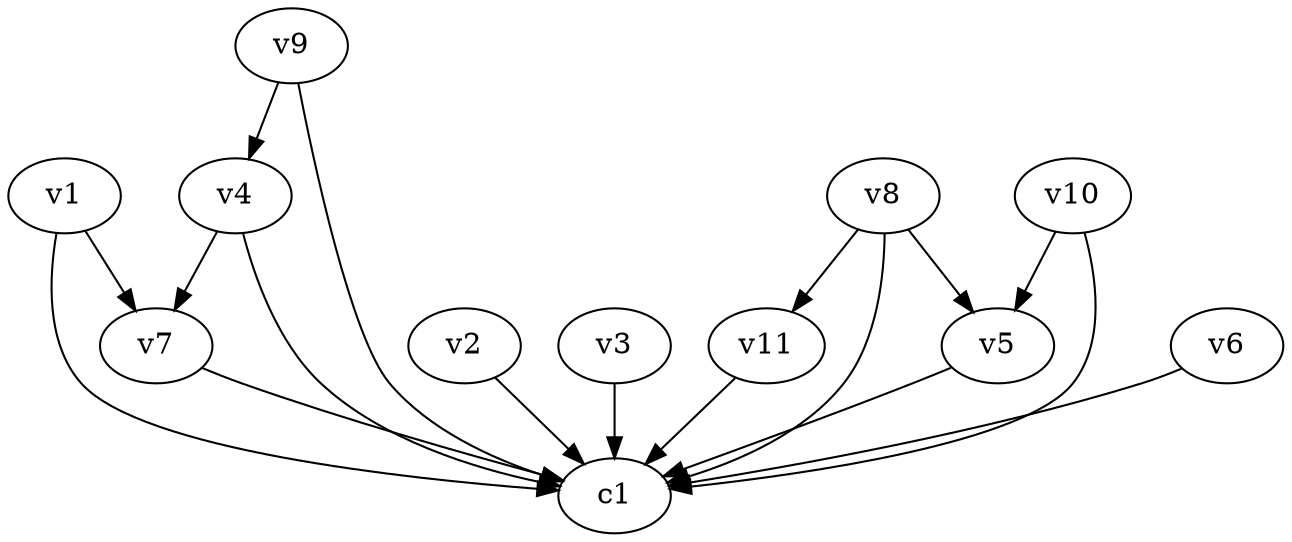 strict digraph  {
c1;
v1;
v2;
v3;
v4;
v5;
v6;
v7;
v8;
v9;
v10;
v11;
v1 -> c1  [weight=1];
v1 -> v7  [weight=1];
v2 -> c1  [weight=1];
v3 -> c1  [weight=1];
v4 -> c1  [weight=1];
v4 -> v7  [weight=1];
v5 -> c1  [weight=1];
v6 -> c1  [weight=1];
v7 -> c1  [weight=1];
v8 -> c1  [weight=1];
v8 -> v5  [weight=1];
v8 -> v11  [weight=1];
v9 -> c1  [weight=1];
v9 -> v4  [weight=1];
v10 -> c1  [weight=1];
v10 -> v5  [weight=1];
v11 -> c1  [weight=1];
}
